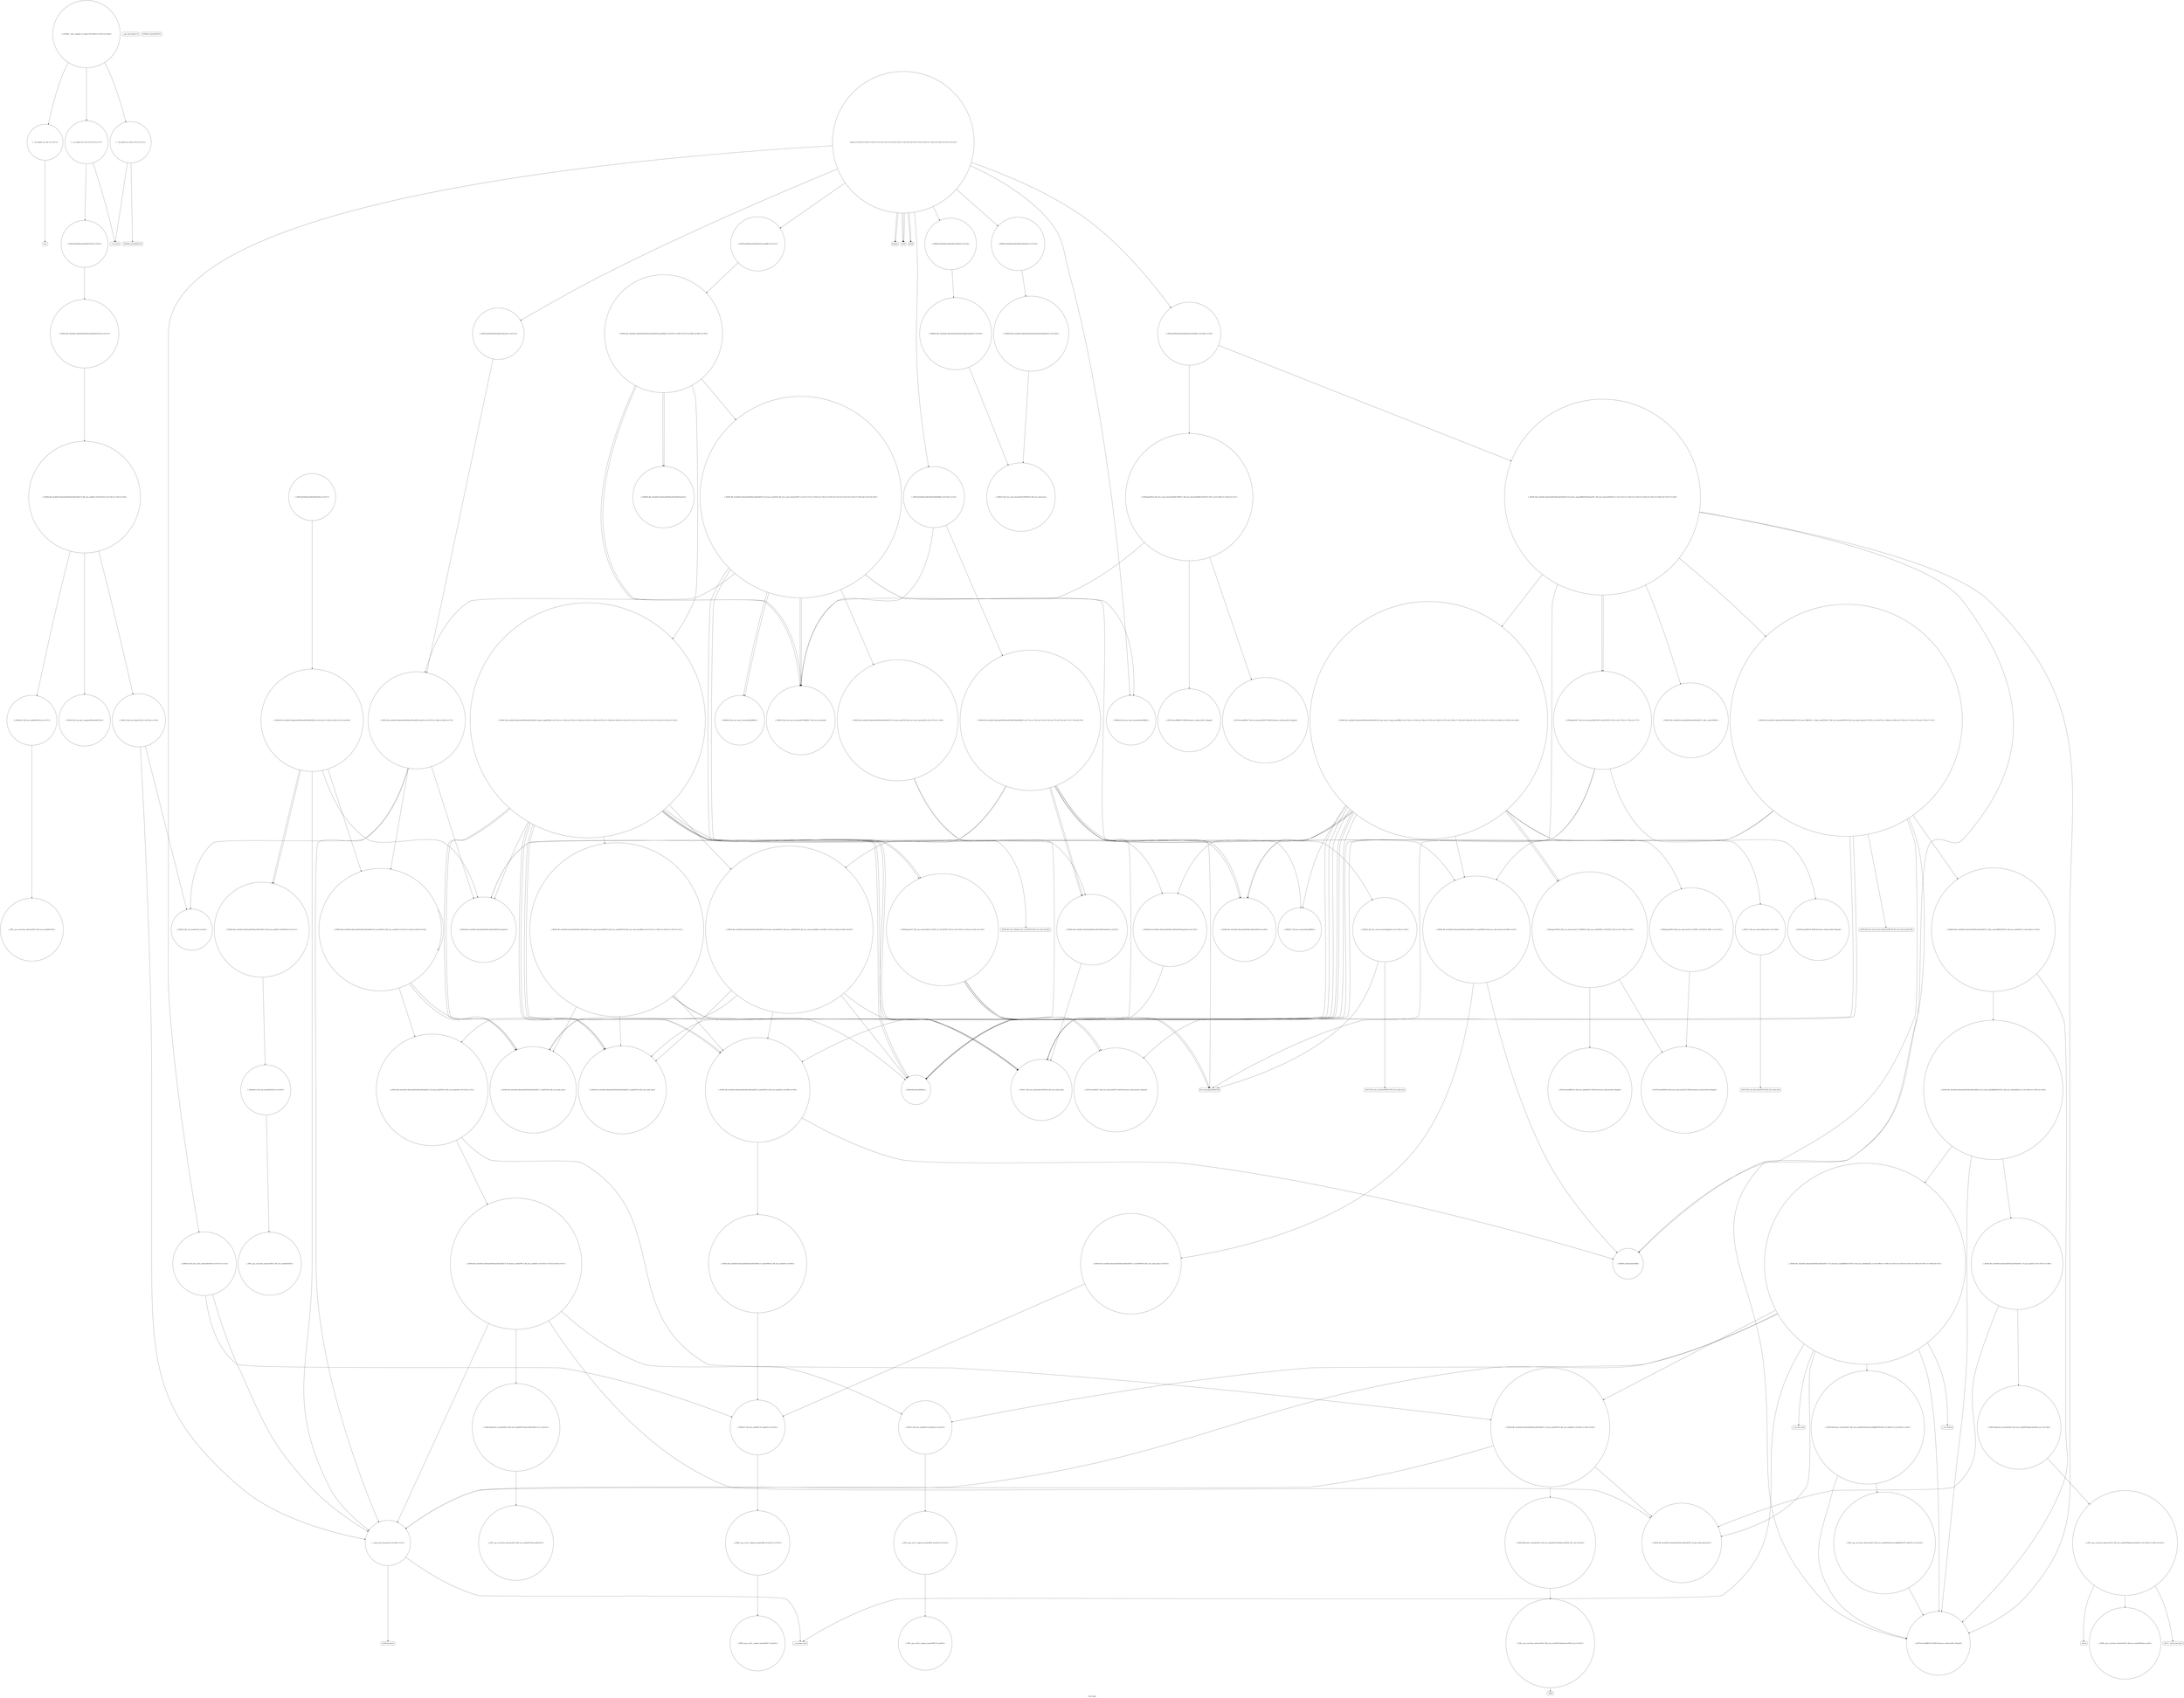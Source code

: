 digraph "Call Graph" {
	label="Call Graph";

	Node0x556f855887b0 [shape=record,shape=circle,label="{__cxx_global_var_init|{<s0>1|<s1>2}}"];
	Node0x556f855887b0:s0 -> Node0x556f85588830[color=black];
	Node0x556f855887b0:s1 -> Node0x556f857ce1b0[color=black];
	Node0x556f857d1d50 [shape=record,shape=circle,label="{_ZSt7forwardIRKiEOT_RNSt16remove_referenceIS2_E4typeE}"];
	Node0x556f857ce3b0 [shape=record,shape=circle,label="{_ZNSt3setIiSt4lessIiESaIiEEC2Ev|{<s0>6}}"];
	Node0x556f857ce3b0:s0 -> Node0x556f857ceab0[color=black];
	Node0x556f857cf8b0 [shape=record,shape=Mrecord,label="{_ZSt18_Rb_tree_decrementPSt18_Rb_tree_node_base}"];
	Node0x556f857ce730 [shape=record,shape=circle,label="{_ZNSt3setIiSt4lessIiESaIiEE4findERKi|{<s0>24|<s1>25}}"];
	Node0x556f857ce730:s0 -> Node0x556f857d0ad0[color=black];
	Node0x556f857ce730:s1 -> Node0x556f857d0b50[color=black];
	Node0x556f857cfc30 [shape=record,shape=circle,label="{_ZN9__gnu_cxx13new_allocatorISt13_Rb_tree_nodeIiEE8allocateEmPKv|{<s0>199|<s1>200|<s2>201}}"];
	Node0x556f857cfc30:s0 -> Node0x556f857cfcb0[color=black];
	Node0x556f857cfc30:s1 -> Node0x556f857cfd30[color=black];
	Node0x556f857cfc30:s2 -> Node0x556f857cfdb0[color=black];
	Node0x556f857ceab0 [shape=record,shape=circle,label="{_ZNSt8_Rb_treeIiiSt9_IdentityIiESt4lessIiESaIiEEC2Ev|{<s0>33}}"];
	Node0x556f857ceab0:s0 -> Node0x556f857ceb30[color=black];
	Node0x556f857cffb0 [shape=record,shape=circle,label="{_ZN9__gnu_cxx13new_allocatorISt13_Rb_tree_nodeIiEE9constructIiJRKiEEEvPT_DpOT0_|{<s0>204}}"];
	Node0x556f857cffb0:s0 -> Node0x556f857d1d50[color=black];
	Node0x556f857cee30 [shape=record,shape=Mrecord,label="{__gxx_personality_v0}"];
	Node0x556f857cf1b0 [shape=record,shape=circle,label="{_ZNSt8_Rb_treeIiiSt9_IdentityIiESt4lessIiESaIiEE13_Rb_tree_implIS3_Lb1EED2Ev|{<s0>51}}"];
	Node0x556f857cf1b0:s0 -> Node0x556f857d0950[color=black];
	Node0x556f857cf530 [shape=record,shape=circle,label="{_ZNSt8_Rb_treeIiiSt9_IdentityIiESt4lessIiESaIiEE21_M_get_Node_allocatorEv}"];
	Node0x556f857d08d0 [shape=record,shape=Mrecord,label="{_ZdlPv}"];
	Node0x556f857d0c50 [shape=record,shape=circle,label="{_ZNSt8_Rb_treeIiiSt9_IdentityIiESt4lessIiESaIiEE6_M_endEv}"];
	Node0x556f857d0fd0 [shape=record,shape=circle,label="{_ZNSt17_Rb_tree_iteratorIiEC2EPSt18_Rb_tree_node_base}"];
	Node0x556f857d1350 [shape=record,shape=circle,label="{_ZNKSt8_Rb_treeIiiSt9_IdentityIiESt4lessIiESaIiEE3endEv|{<s0>94}}"];
	Node0x556f857d1350:s0 -> Node0x556f857d13d0[color=black];
	Node0x556f857d16d0 [shape=record,shape=circle,label="{_ZNSt4pairISt17_Rb_tree_iteratorIiES1_EC2IS1_S1_Lb1EEEOT_OT0_|{<s0>132|<s1>133|<s2>134|<s3>135}}"];
	Node0x556f857d16d0:s0 -> Node0x556f857d1750[color=black];
	Node0x556f857d16d0:s1 -> Node0x556f857d0ed0[color=black];
	Node0x556f857d16d0:s2 -> Node0x556f857d1750[color=black];
	Node0x556f857d16d0:s3 -> Node0x556f857d0ed0[color=black];
	Node0x556f857d1a50 [shape=record,shape=Mrecord,label="{_ZSt18_Rb_tree_incrementPKSt18_Rb_tree_node_base}"];
	Node0x556f85588830 [shape=record,shape=Mrecord,label="{_ZNSt8ios_base4InitC1Ev}"];
	Node0x556f857d1dd0 [shape=record,shape=circle,label="{_ZNSt4pairISt17_Rb_tree_iteratorIiEbEC2IS1_bLb1EEEOT_OT0_|{<s0>175|<s1>176|<s2>177}}"];
	Node0x556f857d1dd0:s0 -> Node0x556f857d1750[color=black];
	Node0x556f857d1dd0:s1 -> Node0x556f857d0ed0[color=black];
	Node0x556f857d1dd0:s2 -> Node0x556f857d0030[color=black];
	Node0x556f857ce430 [shape=record,shape=circle,label="{_ZNSt3setIiSt4lessIiESaIiEED2Ev|{<s0>7}}"];
	Node0x556f857ce430:s0 -> Node0x556f857cf030[color=black];
	Node0x556f857cf930 [shape=record,shape=circle,label="{_ZNKSt8_Rb_treeIiiSt9_IdentityIiESt4lessIiESaIiEE11_Alloc_nodeclIRKiEEPSt13_Rb_tree_nodeIiEOT_|{<s0>182|<s1>183}}"];
	Node0x556f857cf930:s0 -> Node0x556f857d1d50[color=black];
	Node0x556f857cf930:s1 -> Node0x556f857cfa30[color=black];
	Node0x556f857ce7b0 [shape=record,shape=circle,label="{_ZNKSt23_Rb_tree_const_iteratorIiEneERKS0_}"];
	Node0x556f857cfcb0 [shape=record,shape=circle,label="{_ZNK9__gnu_cxx13new_allocatorISt13_Rb_tree_nodeIiEE8max_sizeEv}"];
	Node0x556f857ceb30 [shape=record,shape=circle,label="{_ZNSt8_Rb_treeIiiSt9_IdentityIiESt4lessIiESaIiEE13_Rb_tree_implIS3_Lb1EEC2Ev|{<s0>34|<s1>35|<s2>36}}"];
	Node0x556f857ceb30:s0 -> Node0x556f857cebb0[color=black];
	Node0x556f857ceb30:s1 -> Node0x556f857cec30[color=black];
	Node0x556f857ceb30:s2 -> Node0x556f857cecb0[color=black];
	Node0x556f857d0030 [shape=record,shape=circle,label="{_ZSt7forwardIbEOT_RNSt16remove_referenceIS0_E4typeE}"];
	Node0x556f857ceeb0 [shape=record,shape=circle,label="{__clang_call_terminate|{<s0>40|<s1>41}}"];
	Node0x556f857ceeb0:s0 -> Node0x556f857cef30[color=black];
	Node0x556f857ceeb0:s1 -> Node0x556f857cefb0[color=black];
	Node0x556f857cf230 [shape=record,shape=circle,label="{_ZNSt8_Rb_treeIiiSt9_IdentityIiESt4lessIiESaIiEE8_S_rightEPSt18_Rb_tree_node_base}"];
	Node0x556f857cf5b0 [shape=record,shape=circle,label="{_ZNSt13_Rb_tree_nodeIiE9_M_valptrEv|{<s0>62}}"];
	Node0x556f857cf5b0:s0 -> Node0x556f857cf6b0[color=black];
	Node0x556f857d0950 [shape=record,shape=circle,label="{_ZNSaISt13_Rb_tree_nodeIiEED2Ev|{<s0>66}}"];
	Node0x556f857d0950:s0 -> Node0x556f857d09d0[color=black];
	Node0x556f857d0cd0 [shape=record,shape=circle,label="{_ZNKSt17_Rb_tree_iteratorIiEeqERKS0_}"];
	Node0x556f857d1050 [shape=record,shape=circle,label="{_ZNKSt9_IdentityIiEclERKi}"];
	Node0x556f857d13d0 [shape=record,shape=circle,label="{_ZNSt23_Rb_tree_const_iteratorIiEC2EPKSt18_Rb_tree_node_base}"];
	Node0x556f857d1750 [shape=record,shape=circle,label="{_ZSt7forwardISt17_Rb_tree_iteratorIiEEOT_RNSt16remove_referenceIS2_E4typeE}"];
	Node0x556f857d1ad0 [shape=record,shape=circle,label="{_ZNSt8_Rb_treeIiiSt9_IdentityIiESt4lessIiESaIiEE16_M_insert_uniqueIRKiEESt4pairISt17_Rb_tree_iteratorIiEbEOT_|{<s0>141|<s1>142|<s2>143|<s3>144|<s4>145|<s5>146|<s6>147|<s7>148}}"];
	Node0x556f857d1ad0:s0 -> Node0x556f857d1050[color=black];
	Node0x556f857d1ad0:s1 -> Node0x556f857d1bd0[color=black];
	Node0x556f857d1ad0:s2 -> Node0x556f857d1c50[color=black];
	Node0x556f857d1ad0:s3 -> Node0x556f857d1d50[color=black];
	Node0x556f857d1ad0:s4 -> Node0x556f857d1cd0[color=black];
	Node0x556f857d1ad0:s5 -> Node0x556f857d1dd0[color=black];
	Node0x556f857d1ad0:s6 -> Node0x556f857d0fd0[color=black];
	Node0x556f857d1ad0:s7 -> Node0x556f857d1dd0[color=black];
	Node0x556f857ce130 [shape=record,shape=Mrecord,label="{_ZNSt8ios_base4InitD1Ev}"];
	Node0x556f857d1e50 [shape=record,shape=circle,label="{_ZNSt4pairIPSt18_Rb_tree_node_baseS1_EC2IRPSt13_Rb_tree_nodeIiERS1_Lb1EEEOT_OT0_|{<s0>178|<s1>179}}"];
	Node0x556f857d1e50:s0 -> Node0x556f857d1fd0[color=black];
	Node0x556f857d1e50:s1 -> Node0x556f857cf830[color=black];
	Node0x556f857ce4b0 [shape=record,shape=circle,label="{main|{<s0>8|<s1>9|<s2>10|<s3>11|<s4>12|<s5>13|<s6>14|<s7>15|<s8>16|<s9>17|<s10>18|<s11>19|<s12>20|<s13>21|<s14>22}}"];
	Node0x556f857ce4b0:s0 -> Node0x556f857ce530[color=black];
	Node0x556f857ce4b0:s1 -> Node0x556f857ce530[color=black];
	Node0x556f857ce4b0:s2 -> Node0x556f857ce5b0[color=black];
	Node0x556f857ce4b0:s3 -> Node0x556f857ce630[color=black];
	Node0x556f857ce4b0:s4 -> Node0x556f857ce5b0[color=black];
	Node0x556f857ce4b0:s5 -> Node0x556f857ce6b0[color=black];
	Node0x556f857ce4b0:s6 -> Node0x556f857ce5b0[color=black];
	Node0x556f857ce4b0:s7 -> Node0x556f857ce730[color=black];
	Node0x556f857ce4b0:s8 -> Node0x556f857ce830[color=black];
	Node0x556f857ce4b0:s9 -> Node0x556f857ce7b0[color=black];
	Node0x556f857ce4b0:s10 -> Node0x556f857ce8b0[color=black];
	Node0x556f857ce4b0:s11 -> Node0x556f857ce930[color=black];
	Node0x556f857ce4b0:s12 -> Node0x556f857ce9b0[color=black];
	Node0x556f857ce4b0:s13 -> Node0x556f857cea30[color=black];
	Node0x556f857ce4b0:s14 -> Node0x556f857ce6b0[color=black];
	Node0x556f857cf9b0 [shape=record,shape=Mrecord,label="{_ZSt29_Rb_tree_insert_and_rebalancebPSt18_Rb_tree_node_baseS0_RS_}"];
	Node0x556f857ce830 [shape=record,shape=circle,label="{_ZNKSt3setIiSt4lessIiESaIiEE3endEv|{<s0>26}}"];
	Node0x556f857ce830:s0 -> Node0x556f857d1350[color=black];
	Node0x556f857cfd30 [shape=record,shape=Mrecord,label="{_ZSt17__throw_bad_allocv}"];
	Node0x556f857cebb0 [shape=record,shape=circle,label="{_ZNSaISt13_Rb_tree_nodeIiEEC2Ev|{<s0>37}}"];
	Node0x556f857cebb0:s0 -> Node0x556f857ced30[color=black];
	Node0x556f857d00b0 [shape=record,shape=circle,label="{_ZSt7forwardIRSt17_Rb_tree_iteratorIiEEOT_RNSt16remove_referenceIS3_E4typeE}"];
	Node0x556f857cef30 [shape=record,shape=Mrecord,label="{__cxa_begin_catch}"];
	Node0x556f857cf2b0 [shape=record,shape=circle,label="{_ZNSt8_Rb_treeIiiSt9_IdentityIiESt4lessIiESaIiEE7_S_leftEPSt18_Rb_tree_node_base}"];
	Node0x556f857cf630 [shape=record,shape=circle,label="{_ZN9__gnu_cxx13new_allocatorISt13_Rb_tree_nodeIiEE7destroyIiEEvPT_}"];
	Node0x556f857d09d0 [shape=record,shape=circle,label="{_ZN9__gnu_cxx13new_allocatorISt13_Rb_tree_nodeIiEED2Ev}"];
	Node0x556f857d0d50 [shape=record,shape=circle,label="{_ZNSt8_Rb_treeIiiSt9_IdentityIiESt4lessIiESaIiEE3endEv|{<s0>85}}"];
	Node0x556f857d0d50:s0 -> Node0x556f857d0fd0[color=black];
	Node0x556f857d10d0 [shape=record,shape=circle,label="{_ZNSt8_Rb_treeIiiSt9_IdentityIiESt4lessIiESaIiEE8_S_valueEPKSt13_Rb_tree_nodeIiE|{<s0>90}}"];
	Node0x556f857d10d0:s0 -> Node0x556f857d1150[color=black];
	Node0x556f857d1450 [shape=record,shape=circle,label="{_ZNSt8_Rb_treeIiiSt9_IdentityIiESt4lessIiESaIiEE5eraseERKi|{<s0>95|<s1>96|<s2>97|<s3>98|<s4>99|<s5>100}}"];
	Node0x556f857d1450:s0 -> Node0x556f857d14d0[color=black];
	Node0x556f857d1450:s1 -> Node0x556f857d1550[color=black];
	Node0x556f857d1450:s2 -> Node0x556f857d0b50[color=black];
	Node0x556f857d1450:s3 -> Node0x556f857d0b50[color=black];
	Node0x556f857d1450:s4 -> Node0x556f857d15d0[color=black];
	Node0x556f857d1450:s5 -> Node0x556f857d1550[color=black];
	Node0x556f857d17d0 [shape=record,shape=circle,label="{_ZNKSt23_Rb_tree_const_iteratorIiEeqERKS0_}"];
	Node0x556f857d1b50 [shape=record,shape=circle,label="{_ZNSt4pairISt23_Rb_tree_const_iteratorIiEbEC2IRSt17_Rb_tree_iteratorIiERbLb1EEEOT_OT0_|{<s0>149|<s1>150|<s2>151}}"];
	Node0x556f857d1b50:s0 -> Node0x556f857d00b0[color=black];
	Node0x556f857d1b50:s1 -> Node0x556f857d0b50[color=black];
	Node0x556f857d1b50:s2 -> Node0x556f857d0130[color=black];
	Node0x556f857ce1b0 [shape=record,shape=Mrecord,label="{__cxa_atexit}"];
	Node0x556f857d1ed0 [shape=record,shape=circle,label="{_ZNSt17_Rb_tree_iteratorIiEmmEv|{<s0>180}}"];
	Node0x556f857d1ed0:s0 -> Node0x556f857cf8b0[color=black];
	Node0x556f857ce530 [shape=record,shape=Mrecord,label="{freopen}"];
	Node0x556f857cfa30 [shape=record,shape=circle,label="{_ZNSt8_Rb_treeIiiSt9_IdentityIiESt4lessIiESaIiEE14_M_create_nodeIJRKiEEEPSt13_Rb_tree_nodeIiEDpOT_|{<s0>184|<s1>185|<s2>186}}"];
	Node0x556f857cfa30:s0 -> Node0x556f857cfab0[color=black];
	Node0x556f857cfa30:s1 -> Node0x556f857d1d50[color=black];
	Node0x556f857cfa30:s2 -> Node0x556f857cfb30[color=black];
	Node0x556f857ce8b0 [shape=record,shape=circle,label="{_ZNSt3setIiSt4lessIiESaIiEE5eraseERKi|{<s0>27}}"];
	Node0x556f857ce8b0:s0 -> Node0x556f857d1450[color=black];
	Node0x556f857cfdb0 [shape=record,shape=Mrecord,label="{_Znwm}"];
	Node0x556f857cec30 [shape=record,shape=circle,label="{_ZNSt20_Rb_tree_key_compareISt4lessIiEEC2Ev}"];
	Node0x556f857d0130 [shape=record,shape=circle,label="{_ZSt7forwardIRbEOT_RNSt16remove_referenceIS1_E4typeE}"];
	Node0x556f857cefb0 [shape=record,shape=Mrecord,label="{_ZSt9terminatev}"];
	Node0x556f857cf330 [shape=record,shape=circle,label="{_ZNSt8_Rb_treeIiiSt9_IdentityIiESt4lessIiESaIiEE12_M_drop_nodeEPSt13_Rb_tree_nodeIiE|{<s0>52|<s1>53}}"];
	Node0x556f857cf330:s0 -> Node0x556f857cf3b0[color=black];
	Node0x556f857cf330:s1 -> Node0x556f857cf430[color=black];
	Node0x556f857cf6b0 [shape=record,shape=circle,label="{_ZN9__gnu_cxx16__aligned_membufIiE6_M_ptrEv|{<s0>63}}"];
	Node0x556f857cf6b0:s0 -> Node0x556f857cf730[color=black];
	Node0x556f857d0a50 [shape=record,shape=circle,label="{_ZNSt8_Rb_treeIiiSt9_IdentityIiESt4lessIiESaIiEE5clearEv|{<s0>67|<s1>68|<s2>69|<s3>70}}"];
	Node0x556f857d0a50:s0 -> Node0x556f857cf130[color=black];
	Node0x556f857d0a50:s1 -> Node0x556f857cf0b0[color=black];
	Node0x556f857d0a50:s2 -> Node0x556f857cedb0[color=black];
	Node0x556f857d0a50:s3 -> Node0x556f857ceeb0[color=black];
	Node0x556f857d0dd0 [shape=record,shape=circle,label="{_ZNKSt4lessIiEclERKiS2_}"];
	Node0x556f857d1150 [shape=record,shape=circle,label="{_ZNKSt13_Rb_tree_nodeIiE9_M_valptrEv|{<s0>91}}"];
	Node0x556f857d1150:s0 -> Node0x556f857d11d0[color=black];
	Node0x556f857d14d0 [shape=record,shape=circle,label="{_ZNSt8_Rb_treeIiiSt9_IdentityIiESt4lessIiESaIiEE11equal_rangeERKi|{<s0>101|<s1>102|<s2>103|<s3>104|<s4>105|<s5>106|<s6>107|<s7>108|<s8>109|<s9>110|<s10>111|<s11>112|<s12>113|<s13>114|<s14>115|<s15>116}}"];
	Node0x556f857d14d0:s0 -> Node0x556f857cf130[color=black];
	Node0x556f857d14d0:s1 -> Node0x556f857d0c50[color=black];
	Node0x556f857d14d0:s2 -> Node0x556f857d0f50[color=black];
	Node0x556f857d14d0:s3 -> Node0x556f857d0dd0[color=black];
	Node0x556f857d14d0:s4 -> Node0x556f857cf230[color=black];
	Node0x556f857d14d0:s5 -> Node0x556f857d0f50[color=black];
	Node0x556f857d14d0:s6 -> Node0x556f857d0dd0[color=black];
	Node0x556f857d14d0:s7 -> Node0x556f857cf2b0[color=black];
	Node0x556f857d14d0:s8 -> Node0x556f857cf2b0[color=black];
	Node0x556f857d14d0:s9 -> Node0x556f857cf230[color=black];
	Node0x556f857d14d0:s10 -> Node0x556f857d0bd0[color=black];
	Node0x556f857d14d0:s11 -> Node0x556f857d1650[color=black];
	Node0x556f857d14d0:s12 -> Node0x556f857d16d0[color=black];
	Node0x556f857d14d0:s13 -> Node0x556f857d0fd0[color=black];
	Node0x556f857d14d0:s14 -> Node0x556f857d0fd0[color=black];
	Node0x556f857d14d0:s15 -> Node0x556f857d16d0[color=black];
	Node0x556f857d1850 [shape=record,shape=circle,label="{_ZNSt8_Rb_treeIiiSt9_IdentityIiESt4lessIiESaIiEE5beginEv|{<s0>136}}"];
	Node0x556f857d1850:s0 -> Node0x556f857d0fd0[color=black];
	Node0x556f857d1bd0 [shape=record,shape=circle,label="{_ZNSt8_Rb_treeIiiSt9_IdentityIiESt4lessIiESaIiEE24_M_get_insert_unique_posERKi|{<s0>152|<s1>153|<s2>154|<s3>155|<s4>156|<s5>157|<s6>158|<s7>159|<s8>160|<s9>161|<s10>162|<s11>163|<s12>164|<s13>165|<s14>166}}"];
	Node0x556f857d1bd0:s0 -> Node0x556f857cf130[color=black];
	Node0x556f857d1bd0:s1 -> Node0x556f857d0c50[color=black];
	Node0x556f857d1bd0:s2 -> Node0x556f857d0f50[color=black];
	Node0x556f857d1bd0:s3 -> Node0x556f857d0dd0[color=black];
	Node0x556f857d1bd0:s4 -> Node0x556f857cf2b0[color=black];
	Node0x556f857d1bd0:s5 -> Node0x556f857cf230[color=black];
	Node0x556f857d1bd0:s6 -> Node0x556f857d0fd0[color=black];
	Node0x556f857d1bd0:s7 -> Node0x556f857d1850[color=black];
	Node0x556f857d1bd0:s8 -> Node0x556f857d0cd0[color=black];
	Node0x556f857d1bd0:s9 -> Node0x556f857d1e50[color=black];
	Node0x556f857d1bd0:s10 -> Node0x556f857d1ed0[color=black];
	Node0x556f857d1bd0:s11 -> Node0x556f857d0e50[color=black];
	Node0x556f857d1bd0:s12 -> Node0x556f857d0dd0[color=black];
	Node0x556f857d1bd0:s13 -> Node0x556f857d1e50[color=black];
	Node0x556f857d1bd0:s14 -> Node0x556f857d1f50[color=black];
	Node0x556f857ce230 [shape=record,shape=circle,label="{__cxx_global_var_init.1|{<s0>3}}"];
	Node0x556f857ce230:s0 -> Node0x556f857ce2b0[color=black];
	Node0x556f857d1f50 [shape=record,shape=circle,label="{_ZNSt4pairIPSt18_Rb_tree_node_baseS1_EC2IRS1_Lb1EEEOT_RKS1_|{<s0>181}}"];
	Node0x556f857d1f50:s0 -> Node0x556f857cf830[color=black];
	Node0x556f857ce5b0 [shape=record,shape=Mrecord,label="{scanf}"];
	Node0x556f857cfab0 [shape=record,shape=circle,label="{_ZNSt8_Rb_treeIiiSt9_IdentityIiESt4lessIiESaIiEE11_M_get_nodeEv|{<s0>187|<s1>188}}"];
	Node0x556f857cfab0:s0 -> Node0x556f857cf530[color=black];
	Node0x556f857cfab0:s1 -> Node0x556f857cfbb0[color=black];
	Node0x556f857ce930 [shape=record,shape=circle,label="{_ZNSt3setIiSt4lessIiESaIiEE6insertERKi|{<s0>28|<s1>29}}"];
	Node0x556f857ce930:s0 -> Node0x556f857d1ad0[color=black];
	Node0x556f857ce930:s1 -> Node0x556f857d1b50[color=black];
	Node0x556f857cfe30 [shape=record,shape=circle,label="{_ZNSt16allocator_traitsISaISt13_Rb_tree_nodeIiEEE9constructIiJRKiEEEvRS2_PT_DpOT0_|{<s0>202|<s1>203}}"];
	Node0x556f857cfe30:s0 -> Node0x556f857d1d50[color=black];
	Node0x556f857cfe30:s1 -> Node0x556f857cffb0[color=black];
	Node0x556f857cecb0 [shape=record,shape=circle,label="{_ZNSt15_Rb_tree_headerC2Ev|{<s0>38|<s1>39}}"];
	Node0x556f857cecb0:s0 -> Node0x556f857cedb0[color=black];
	Node0x556f857cecb0:s1 -> Node0x556f857ceeb0[color=black];
	Node0x556f857d01b0 [shape=record,shape=circle,label="{_ZNKSt8_Rb_treeIiiSt9_IdentityIiESt4lessIiESaIiEE5beginEv|{<s0>205}}"];
	Node0x556f857d01b0:s0 -> Node0x556f857d13d0[color=black];
	Node0x556f857cf030 [shape=record,shape=circle,label="{_ZNSt8_Rb_treeIiiSt9_IdentityIiESt4lessIiESaIiEED2Ev|{<s0>42|<s1>43|<s2>44|<s3>45|<s4>46}}"];
	Node0x556f857cf030:s0 -> Node0x556f857cf130[color=black];
	Node0x556f857cf030:s1 -> Node0x556f857cf0b0[color=black];
	Node0x556f857cf030:s2 -> Node0x556f857cf1b0[color=black];
	Node0x556f857cf030:s3 -> Node0x556f857cf1b0[color=black];
	Node0x556f857cf030:s4 -> Node0x556f857ceeb0[color=black];
	Node0x556f857cf3b0 [shape=record,shape=circle,label="{_ZNSt8_Rb_treeIiiSt9_IdentityIiESt4lessIiESaIiEE15_M_destroy_nodeEPSt13_Rb_tree_nodeIiE|{<s0>54|<s1>55|<s2>56|<s3>57}}"];
	Node0x556f857cf3b0:s0 -> Node0x556f857cf530[color=black];
	Node0x556f857cf3b0:s1 -> Node0x556f857cf5b0[color=black];
	Node0x556f857cf3b0:s2 -> Node0x556f857cf4b0[color=black];
	Node0x556f857cf3b0:s3 -> Node0x556f857ceeb0[color=black];
	Node0x556f857cf730 [shape=record,shape=circle,label="{_ZN9__gnu_cxx16__aligned_membufIiE7_M_addrEv}"];
	Node0x556f857d0ad0 [shape=record,shape=circle,label="{_ZNSt8_Rb_treeIiiSt9_IdentityIiESt4lessIiESaIiEE4findERKi|{<s0>71|<s1>72|<s2>73|<s3>74|<s4>75|<s5>76|<s6>77|<s7>78|<s8>79}}"];
	Node0x556f857d0ad0:s0 -> Node0x556f857cf130[color=black];
	Node0x556f857d0ad0:s1 -> Node0x556f857d0c50[color=black];
	Node0x556f857d0ad0:s2 -> Node0x556f857d0bd0[color=black];
	Node0x556f857d0ad0:s3 -> Node0x556f857d0d50[color=black];
	Node0x556f857d0ad0:s4 -> Node0x556f857d0cd0[color=black];
	Node0x556f857d0ad0:s5 -> Node0x556f857d0e50[color=black];
	Node0x556f857d0ad0:s6 -> Node0x556f857d0dd0[color=black];
	Node0x556f857d0ad0:s7 -> Node0x556f857d0d50[color=black];
	Node0x556f857d0ad0:s8 -> Node0x556f857d0ed0[color=black];
	Node0x556f857d0e50 [shape=record,shape=circle,label="{_ZNSt8_Rb_treeIiiSt9_IdentityIiESt4lessIiESaIiEE6_S_keyEPKSt18_Rb_tree_node_base|{<s0>86|<s1>87}}"];
	Node0x556f857d0e50:s0 -> Node0x556f857d12d0[color=black];
	Node0x556f857d0e50:s1 -> Node0x556f857d1050[color=black];
	Node0x556f857d11d0 [shape=record,shape=circle,label="{_ZNK9__gnu_cxx16__aligned_membufIiE6_M_ptrEv|{<s0>92}}"];
	Node0x556f857d11d0:s0 -> Node0x556f857d1250[color=black];
	Node0x556f857d1550 [shape=record,shape=circle,label="{_ZNKSt8_Rb_treeIiiSt9_IdentityIiESt4lessIiESaIiEE4sizeEv}"];
	Node0x556f857d18d0 [shape=record,shape=circle,label="{_ZNSt8_Rb_treeIiiSt9_IdentityIiESt4lessIiESaIiEE12_M_erase_auxESt23_Rb_tree_const_iteratorIiE|{<s0>137|<s1>138}}"];
	Node0x556f857d18d0:s0 -> Node0x556f857d19d0[color=black];
	Node0x556f857d18d0:s1 -> Node0x556f857cf330[color=black];
	Node0x556f857d1c50 [shape=record,shape=circle,label="{_ZNSt8_Rb_treeIiiSt9_IdentityIiESt4lessIiESaIiEE11_Alloc_nodeC2ERS5_}"];
	Node0x556f857ce2b0 [shape=record,shape=Mrecord,label="{acos}"];
	Node0x556f857d1fd0 [shape=record,shape=circle,label="{_ZSt7forwardIRPSt13_Rb_tree_nodeIiEEOT_RNSt16remove_referenceIS4_E4typeE}"];
	Node0x556f857ce630 [shape=record,shape=circle,label="{_ZNSt3setIiSt4lessIiESaIiEE5clearEv|{<s0>23}}"];
	Node0x556f857ce630:s0 -> Node0x556f857d0a50[color=black];
	Node0x556f857cfb30 [shape=record,shape=circle,label="{_ZNSt8_Rb_treeIiiSt9_IdentityIiESt4lessIiESaIiEE17_M_construct_nodeIJRKiEEEvPSt13_Rb_tree_nodeIiEDpOT_|{<s0>189|<s1>190|<s2>191|<s3>192|<s4>193|<s5>194|<s6>195|<s7>196|<s8>197}}"];
	Node0x556f857cfb30:s0 -> Node0x556f857cf530[color=black];
	Node0x556f857cfb30:s1 -> Node0x556f857cf5b0[color=black];
	Node0x556f857cfb30:s2 -> Node0x556f857d1d50[color=black];
	Node0x556f857cfb30:s3 -> Node0x556f857cfe30[color=black];
	Node0x556f857cfb30:s4 -> Node0x556f857cef30[color=black];
	Node0x556f857cfb30:s5 -> Node0x556f857cf430[color=black];
	Node0x556f857cfb30:s6 -> Node0x556f857cfeb0[color=black];
	Node0x556f857cfb30:s7 -> Node0x556f857cff30[color=black];
	Node0x556f857cfb30:s8 -> Node0x556f857ceeb0[color=black];
	Node0x556f857ce9b0 [shape=record,shape=circle,label="{_ZNKSt3setIiSt4lessIiESaIiEE5beginEv|{<s0>30}}"];
	Node0x556f857ce9b0:s0 -> Node0x556f857d01b0[color=black];
	Node0x556f857cfeb0 [shape=record,shape=Mrecord,label="{__cxa_rethrow}"];
	Node0x556f857ced30 [shape=record,shape=circle,label="{_ZN9__gnu_cxx13new_allocatorISt13_Rb_tree_nodeIiEEC2Ev}"];
	Node0x556f857d0230 [shape=record,shape=circle,label="{_GLOBAL__sub_I_naguib_0_0.cpp|{<s0>206|<s1>207|<s2>208}}"];
	Node0x556f857d0230:s0 -> Node0x556f855887b0[color=black];
	Node0x556f857d0230:s1 -> Node0x556f857ce230[color=black];
	Node0x556f857d0230:s2 -> Node0x556f857ce330[color=black];
	Node0x556f857cf0b0 [shape=record,shape=circle,label="{_ZNSt8_Rb_treeIiiSt9_IdentityIiESt4lessIiESaIiEE8_M_eraseEPSt13_Rb_tree_nodeIiE|{<s0>47|<s1>48|<s2>49|<s3>50}}"];
	Node0x556f857cf0b0:s0 -> Node0x556f857cf230[color=black];
	Node0x556f857cf0b0:s1 -> Node0x556f857cf0b0[color=black];
	Node0x556f857cf0b0:s2 -> Node0x556f857cf2b0[color=black];
	Node0x556f857cf0b0:s3 -> Node0x556f857cf330[color=black];
	Node0x556f857cf430 [shape=record,shape=circle,label="{_ZNSt8_Rb_treeIiiSt9_IdentityIiESt4lessIiESaIiEE11_M_put_nodeEPSt13_Rb_tree_nodeIiE|{<s0>58|<s1>59|<s2>60}}"];
	Node0x556f857cf430:s0 -> Node0x556f857cf530[color=black];
	Node0x556f857cf430:s1 -> Node0x556f857cf7b0[color=black];
	Node0x556f857cf430:s2 -> Node0x556f857ceeb0[color=black];
	Node0x556f857cf7b0 [shape=record,shape=circle,label="{_ZNSt16allocator_traitsISaISt13_Rb_tree_nodeIiEEE10deallocateERS2_PS1_m|{<s0>64}}"];
	Node0x556f857cf7b0:s0 -> Node0x556f857d0850[color=black];
	Node0x556f857d0b50 [shape=record,shape=circle,label="{_ZNSt23_Rb_tree_const_iteratorIiEC2ERKSt17_Rb_tree_iteratorIiE}"];
	Node0x556f857d0ed0 [shape=record,shape=Mrecord,label="{llvm.memcpy.p0i8.p0i8.i64}"];
	Node0x556f857d1250 [shape=record,shape=circle,label="{_ZNK9__gnu_cxx16__aligned_membufIiE7_M_addrEv}"];
	Node0x556f857d15d0 [shape=record,shape=circle,label="{_ZNSt8_Rb_treeIiiSt9_IdentityIiESt4lessIiESaIiEE12_M_erase_auxESt23_Rb_tree_const_iteratorIiES7_|{<s0>117|<s1>118|<s2>119|<s3>120|<s4>121|<s5>122|<s6>123|<s7>124|<s8>125|<s9>126}}"];
	Node0x556f857d15d0:s0 -> Node0x556f857d1850[color=black];
	Node0x556f857d15d0:s1 -> Node0x556f857d0b50[color=black];
	Node0x556f857d15d0:s2 -> Node0x556f857d17d0[color=black];
	Node0x556f857d15d0:s3 -> Node0x556f857d0d50[color=black];
	Node0x556f857d15d0:s4 -> Node0x556f857d0b50[color=black];
	Node0x556f857d15d0:s5 -> Node0x556f857d17d0[color=black];
	Node0x556f857d15d0:s6 -> Node0x556f857d0a50[color=black];
	Node0x556f857d15d0:s7 -> Node0x556f857ce7b0[color=black];
	Node0x556f857d15d0:s8 -> Node0x556f857d1950[color=black];
	Node0x556f857d15d0:s9 -> Node0x556f857d18d0[color=black];
	Node0x556f857d1950 [shape=record,shape=circle,label="{_ZNSt23_Rb_tree_const_iteratorIiEppEi|{<s0>139|<s1>140}}"];
	Node0x556f857d1950:s0 -> Node0x556f857d0ed0[color=black];
	Node0x556f857d1950:s1 -> Node0x556f857d1a50[color=black];
	Node0x556f857d1cd0 [shape=record,shape=circle,label="{_ZNSt8_Rb_treeIiiSt9_IdentityIiESt4lessIiESaIiEE10_M_insert_IRKiNS5_11_Alloc_nodeEEESt17_Rb_tree_iteratorIiEPSt18_Rb_tree_node_baseSD_OT_RT0_|{<s0>167|<s1>168|<s2>169|<s3>170|<s4>171|<s5>172|<s6>173|<s7>174}}"];
	Node0x556f857d1cd0:s0 -> Node0x556f857d0c50[color=black];
	Node0x556f857d1cd0:s1 -> Node0x556f857d1050[color=black];
	Node0x556f857d1cd0:s2 -> Node0x556f857d0e50[color=black];
	Node0x556f857d1cd0:s3 -> Node0x556f857d0dd0[color=black];
	Node0x556f857d1cd0:s4 -> Node0x556f857d1d50[color=black];
	Node0x556f857d1cd0:s5 -> Node0x556f857cf930[color=black];
	Node0x556f857d1cd0:s6 -> Node0x556f857cf9b0[color=black];
	Node0x556f857d1cd0:s7 -> Node0x556f857d0fd0[color=black];
	Node0x556f857ce330 [shape=record,shape=circle,label="{__cxx_global_var_init.2|{<s0>4|<s1>5}}"];
	Node0x556f857ce330:s0 -> Node0x556f857ce3b0[color=black];
	Node0x556f857ce330:s1 -> Node0x556f857ce1b0[color=black];
	Node0x556f857cf830 [shape=record,shape=circle,label="{_ZSt7forwardIRPSt18_Rb_tree_node_baseEOT_RNSt16remove_referenceIS3_E4typeE}"];
	Node0x556f857ce6b0 [shape=record,shape=Mrecord,label="{printf}"];
	Node0x556f857cfbb0 [shape=record,shape=circle,label="{_ZNSt16allocator_traitsISaISt13_Rb_tree_nodeIiEEE8allocateERS2_m|{<s0>198}}"];
	Node0x556f857cfbb0:s0 -> Node0x556f857cfc30[color=black];
	Node0x556f857cea30 [shape=record,shape=circle,label="{_ZNKSt23_Rb_tree_const_iteratorIiEdeEv|{<s0>31|<s1>32}}"];
	Node0x556f857cea30:s0 -> Node0x556f857d1150[color=black];
	Node0x556f857cea30:s1 -> Node0x556f857ceeb0[color=black];
	Node0x556f857cff30 [shape=record,shape=Mrecord,label="{__cxa_end_catch}"];
	Node0x556f857cedb0 [shape=record,shape=circle,label="{_ZNSt15_Rb_tree_header8_M_resetEv}"];
	Node0x556f857cf130 [shape=record,shape=circle,label="{_ZNSt8_Rb_treeIiiSt9_IdentityIiESt4lessIiESaIiEE8_M_beginEv}"];
	Node0x556f857cf4b0 [shape=record,shape=circle,label="{_ZNSt16allocator_traitsISaISt13_Rb_tree_nodeIiEEE7destroyIiEEvRS2_PT_|{<s0>61}}"];
	Node0x556f857cf4b0:s0 -> Node0x556f857cf630[color=black];
	Node0x556f857d0850 [shape=record,shape=circle,label="{_ZN9__gnu_cxx13new_allocatorISt13_Rb_tree_nodeIiEE10deallocateEPS2_m|{<s0>65}}"];
	Node0x556f857d0850:s0 -> Node0x556f857d08d0[color=black];
	Node0x556f857d0bd0 [shape=record,shape=circle,label="{_ZNSt8_Rb_treeIiiSt9_IdentityIiESt4lessIiESaIiEE14_M_lower_boundEPSt13_Rb_tree_nodeIiEPSt18_Rb_tree_node_baseRKi|{<s0>80|<s1>81|<s2>82|<s3>83|<s4>84}}"];
	Node0x556f857d0bd0:s0 -> Node0x556f857d0f50[color=black];
	Node0x556f857d0bd0:s1 -> Node0x556f857d0dd0[color=black];
	Node0x556f857d0bd0:s2 -> Node0x556f857cf2b0[color=black];
	Node0x556f857d0bd0:s3 -> Node0x556f857cf230[color=black];
	Node0x556f857d0bd0:s4 -> Node0x556f857d0fd0[color=black];
	Node0x556f857d0f50 [shape=record,shape=circle,label="{_ZNSt8_Rb_treeIiiSt9_IdentityIiESt4lessIiESaIiEE6_S_keyEPKSt13_Rb_tree_nodeIiE|{<s0>88|<s1>89}}"];
	Node0x556f857d0f50:s0 -> Node0x556f857d10d0[color=black];
	Node0x556f857d0f50:s1 -> Node0x556f857d1050[color=black];
	Node0x556f857d12d0 [shape=record,shape=circle,label="{_ZNSt8_Rb_treeIiiSt9_IdentityIiESt4lessIiESaIiEE8_S_valueEPKSt18_Rb_tree_node_base|{<s0>93}}"];
	Node0x556f857d12d0:s0 -> Node0x556f857d1150[color=black];
	Node0x556f857d1650 [shape=record,shape=circle,label="{_ZNSt8_Rb_treeIiiSt9_IdentityIiESt4lessIiESaIiEE14_M_upper_boundEPSt13_Rb_tree_nodeIiEPSt18_Rb_tree_node_baseRKi|{<s0>127|<s1>128|<s2>129|<s3>130|<s4>131}}"];
	Node0x556f857d1650:s0 -> Node0x556f857d0f50[color=black];
	Node0x556f857d1650:s1 -> Node0x556f857d0dd0[color=black];
	Node0x556f857d1650:s2 -> Node0x556f857cf2b0[color=black];
	Node0x556f857d1650:s3 -> Node0x556f857cf230[color=black];
	Node0x556f857d1650:s4 -> Node0x556f857d0fd0[color=black];
	Node0x556f857d19d0 [shape=record,shape=Mrecord,label="{_ZSt28_Rb_tree_rebalance_for_erasePSt18_Rb_tree_node_baseRS_}"];
}
